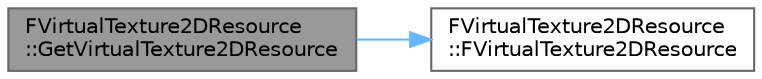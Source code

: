 digraph "FVirtualTexture2DResource::GetVirtualTexture2DResource"
{
 // INTERACTIVE_SVG=YES
 // LATEX_PDF_SIZE
  bgcolor="transparent";
  edge [fontname=Helvetica,fontsize=10,labelfontname=Helvetica,labelfontsize=10];
  node [fontname=Helvetica,fontsize=10,shape=box,height=0.2,width=0.4];
  rankdir="LR";
  Node1 [id="Node000001",label="FVirtualTexture2DResource\l::GetVirtualTexture2DResource",height=0.2,width=0.4,color="gray40", fillcolor="grey60", style="filled", fontcolor="black",tooltip=" "];
  Node1 -> Node2 [id="edge1_Node000001_Node000002",color="steelblue1",style="solid",tooltip=" "];
  Node2 [id="Node000002",label="FVirtualTexture2DResource\l::FVirtualTexture2DResource",height=0.2,width=0.4,color="grey40", fillcolor="white", style="filled",URL="$de/d9d/classFVirtualTexture2DResource.html#a0c82f7c0d84ba1f4ddc1e20d63fa4e16",tooltip=" "];
}
